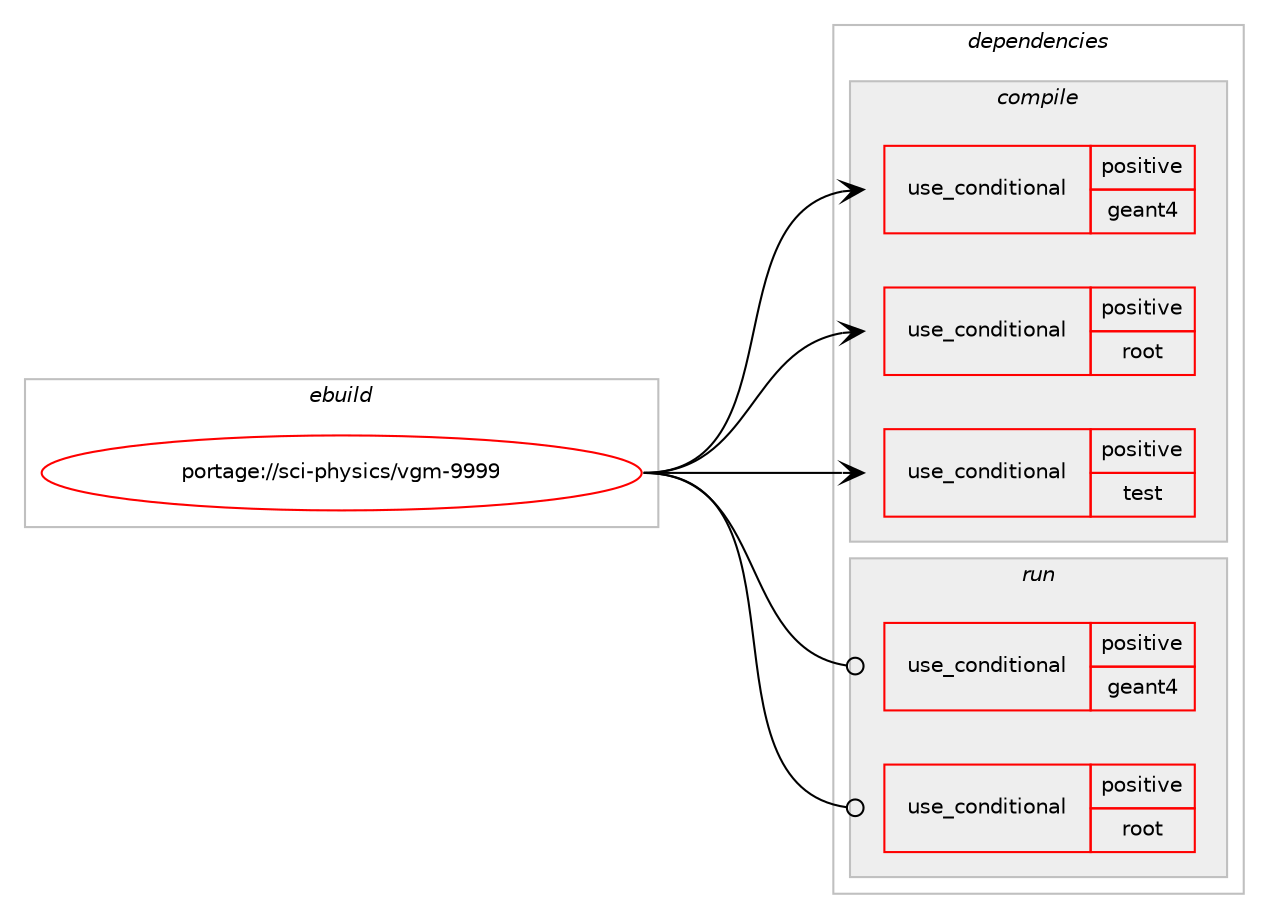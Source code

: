 digraph prolog {

# *************
# Graph options
# *************

newrank=true;
concentrate=true;
compound=true;
graph [rankdir=LR,fontname=Helvetica,fontsize=10,ranksep=1.5];#, ranksep=2.5, nodesep=0.2];
edge  [arrowhead=vee];
node  [fontname=Helvetica,fontsize=10];

# **********
# The ebuild
# **********

subgraph cluster_leftcol {
color=gray;
rank=same;
label=<<i>ebuild</i>>;
id [label="portage://sci-physics/vgm-9999", color=red, width=4, href="../sci-physics/vgm-9999.svg"];
}

# ****************
# The dependencies
# ****************

subgraph cluster_midcol {
color=gray;
label=<<i>dependencies</i>>;
subgraph cluster_compile {
fillcolor="#eeeeee";
style=filled;
label=<<i>compile</i>>;
subgraph cond11767 {
dependency17159 [label=<<TABLE BORDER="0" CELLBORDER="1" CELLSPACING="0" CELLPADDING="4"><TR><TD ROWSPAN="3" CELLPADDING="10">use_conditional</TD></TR><TR><TD>positive</TD></TR><TR><TD>geant4</TD></TR></TABLE>>, shape=none, color=red];
# *** BEGIN UNKNOWN DEPENDENCY TYPE (TODO) ***
# dependency17159 -> package_dependency(portage://sci-physics/vgm-9999,install,no,sci-physics,geant,none,[,,],any_same_slot,[])
# *** END UNKNOWN DEPENDENCY TYPE (TODO) ***

}
id:e -> dependency17159:w [weight=20,style="solid",arrowhead="vee"];
subgraph cond11768 {
dependency17160 [label=<<TABLE BORDER="0" CELLBORDER="1" CELLSPACING="0" CELLPADDING="4"><TR><TD ROWSPAN="3" CELLPADDING="10">use_conditional</TD></TR><TR><TD>positive</TD></TR><TR><TD>root</TD></TR></TABLE>>, shape=none, color=red];
# *** BEGIN UNKNOWN DEPENDENCY TYPE (TODO) ***
# dependency17160 -> package_dependency(portage://sci-physics/vgm-9999,install,no,sci-physics,root,none,[,,],any_same_slot,[])
# *** END UNKNOWN DEPENDENCY TYPE (TODO) ***

}
id:e -> dependency17160:w [weight=20,style="solid",arrowhead="vee"];
subgraph cond11769 {
dependency17161 [label=<<TABLE BORDER="0" CELLBORDER="1" CELLSPACING="0" CELLPADDING="4"><TR><TD ROWSPAN="3" CELLPADDING="10">use_conditional</TD></TR><TR><TD>positive</TD></TR><TR><TD>test</TD></TR></TABLE>>, shape=none, color=red];
# *** BEGIN UNKNOWN DEPENDENCY TYPE (TODO) ***
# dependency17161 -> package_dependency(portage://sci-physics/vgm-9999,install,no,sci-physics,geant,none,[,,],any_same_slot,[use(enable(gdml),none)])
# *** END UNKNOWN DEPENDENCY TYPE (TODO) ***

# *** BEGIN UNKNOWN DEPENDENCY TYPE (TODO) ***
# dependency17161 -> package_dependency(portage://sci-physics/vgm-9999,install,no,sci-physics,geant4_vmc,none,[,,],[],[use(enable(g4root),none)])
# *** END UNKNOWN DEPENDENCY TYPE (TODO) ***

}
id:e -> dependency17161:w [weight=20,style="solid",arrowhead="vee"];
# *** BEGIN UNKNOWN DEPENDENCY TYPE (TODO) ***
# id -> package_dependency(portage://sci-physics/vgm-9999,install,no,sci-physics,clhep,none,[,,],any_same_slot,[])
# *** END UNKNOWN DEPENDENCY TYPE (TODO) ***

}
subgraph cluster_compileandrun {
fillcolor="#eeeeee";
style=filled;
label=<<i>compile and run</i>>;
}
subgraph cluster_run {
fillcolor="#eeeeee";
style=filled;
label=<<i>run</i>>;
subgraph cond11770 {
dependency17162 [label=<<TABLE BORDER="0" CELLBORDER="1" CELLSPACING="0" CELLPADDING="4"><TR><TD ROWSPAN="3" CELLPADDING="10">use_conditional</TD></TR><TR><TD>positive</TD></TR><TR><TD>geant4</TD></TR></TABLE>>, shape=none, color=red];
# *** BEGIN UNKNOWN DEPENDENCY TYPE (TODO) ***
# dependency17162 -> package_dependency(portage://sci-physics/vgm-9999,run,no,sci-physics,geant,none,[,,],any_same_slot,[])
# *** END UNKNOWN DEPENDENCY TYPE (TODO) ***

}
id:e -> dependency17162:w [weight=20,style="solid",arrowhead="odot"];
subgraph cond11771 {
dependency17163 [label=<<TABLE BORDER="0" CELLBORDER="1" CELLSPACING="0" CELLPADDING="4"><TR><TD ROWSPAN="3" CELLPADDING="10">use_conditional</TD></TR><TR><TD>positive</TD></TR><TR><TD>root</TD></TR></TABLE>>, shape=none, color=red];
# *** BEGIN UNKNOWN DEPENDENCY TYPE (TODO) ***
# dependency17163 -> package_dependency(portage://sci-physics/vgm-9999,run,no,sci-physics,root,none,[,,],any_same_slot,[])
# *** END UNKNOWN DEPENDENCY TYPE (TODO) ***

}
id:e -> dependency17163:w [weight=20,style="solid",arrowhead="odot"];
# *** BEGIN UNKNOWN DEPENDENCY TYPE (TODO) ***
# id -> package_dependency(portage://sci-physics/vgm-9999,run,no,sci-physics,clhep,none,[,,],any_same_slot,[])
# *** END UNKNOWN DEPENDENCY TYPE (TODO) ***

}
}

# **************
# The candidates
# **************

subgraph cluster_choices {
rank=same;
color=gray;
label=<<i>candidates</i>>;

}

}
